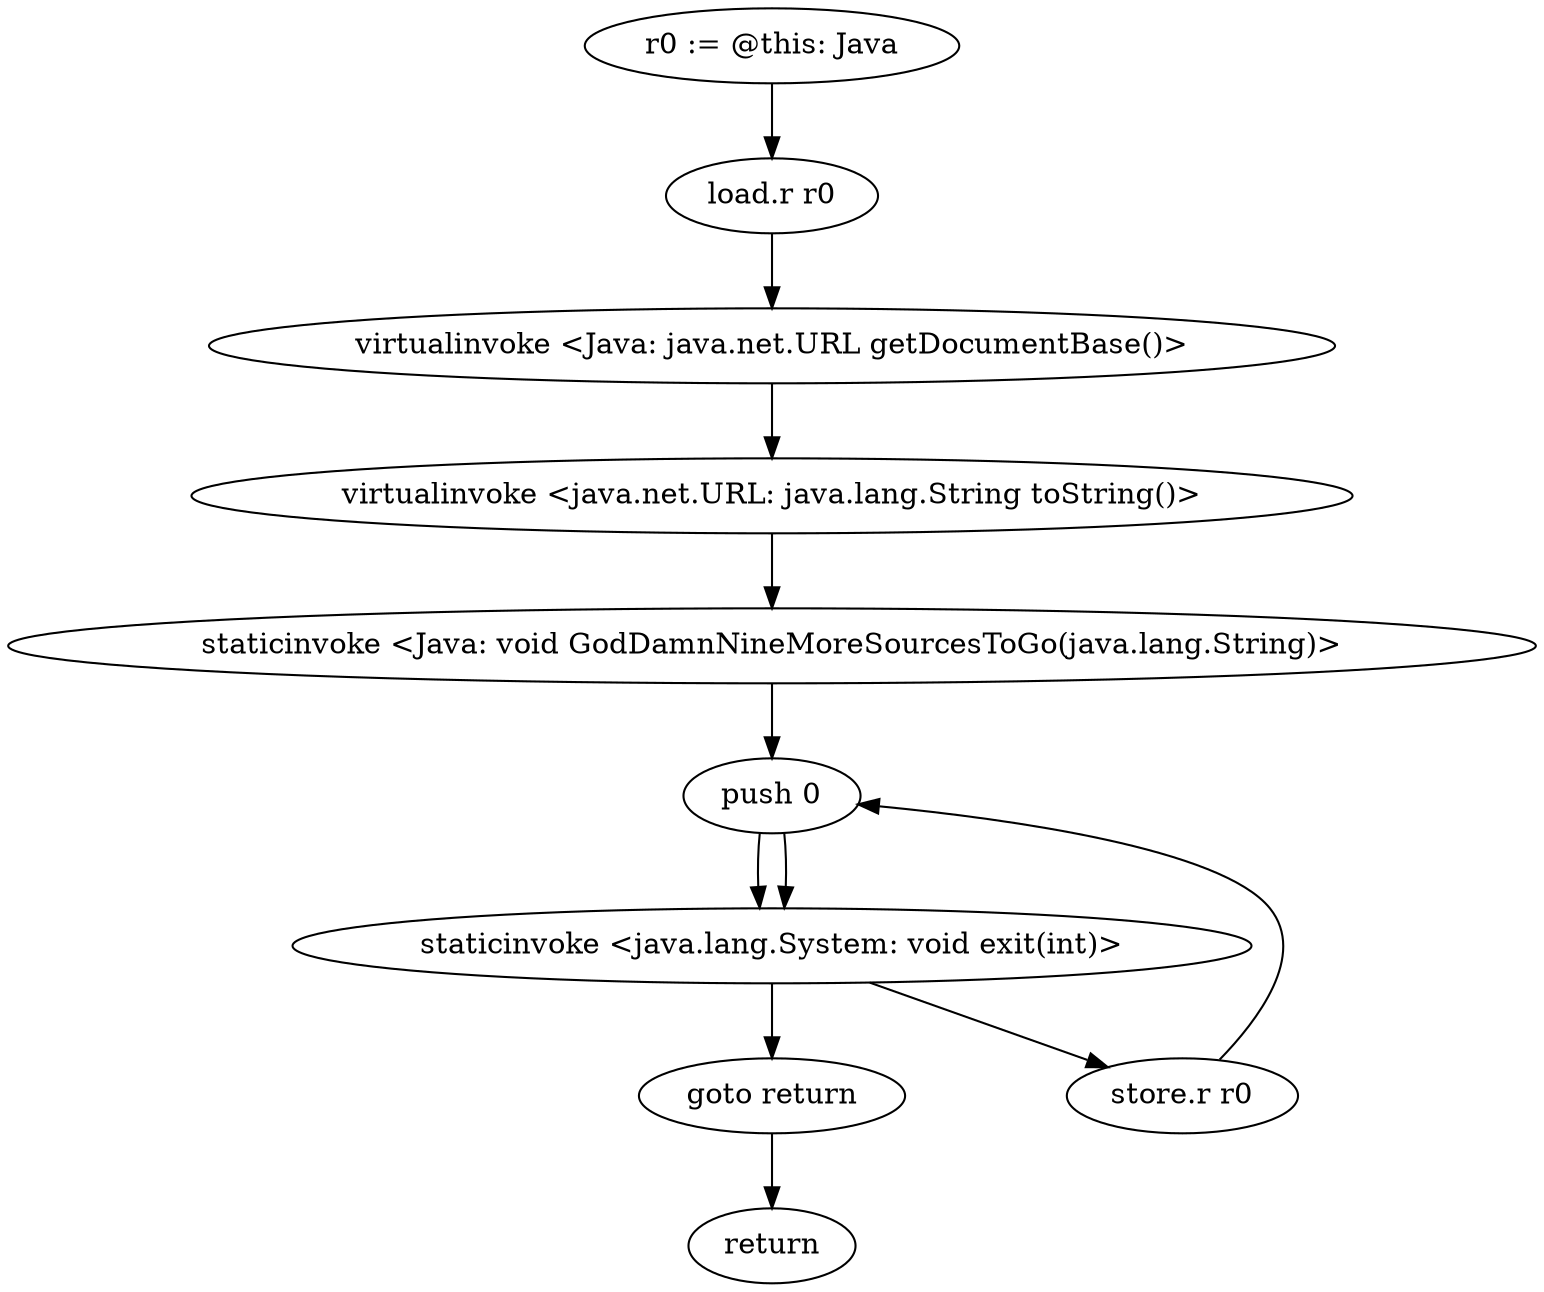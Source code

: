 digraph "" {
    "r0 := @this: Java"
    "load.r r0"
    "r0 := @this: Java"->"load.r r0";
    "virtualinvoke <Java: java.net.URL getDocumentBase()>"
    "load.r r0"->"virtualinvoke <Java: java.net.URL getDocumentBase()>";
    "virtualinvoke <java.net.URL: java.lang.String toString()>"
    "virtualinvoke <Java: java.net.URL getDocumentBase()>"->"virtualinvoke <java.net.URL: java.lang.String toString()>";
    "staticinvoke <Java: void GodDamnNineMoreSourcesToGo(java.lang.String)>"
    "virtualinvoke <java.net.URL: java.lang.String toString()>"->"staticinvoke <Java: void GodDamnNineMoreSourcesToGo(java.lang.String)>";
    "push 0"
    "staticinvoke <Java: void GodDamnNineMoreSourcesToGo(java.lang.String)>"->"push 0";
    "staticinvoke <java.lang.System: void exit(int)>"
    "push 0"->"staticinvoke <java.lang.System: void exit(int)>";
    "goto return"
    "staticinvoke <java.lang.System: void exit(int)>"->"goto return";
    "return"
    "goto return"->"return";
    "store.r r0"
    "staticinvoke <java.lang.System: void exit(int)>"->"store.r r0";
    "store.r r0"->"push 0";
    "push 0"->"staticinvoke <java.lang.System: void exit(int)>";
}

